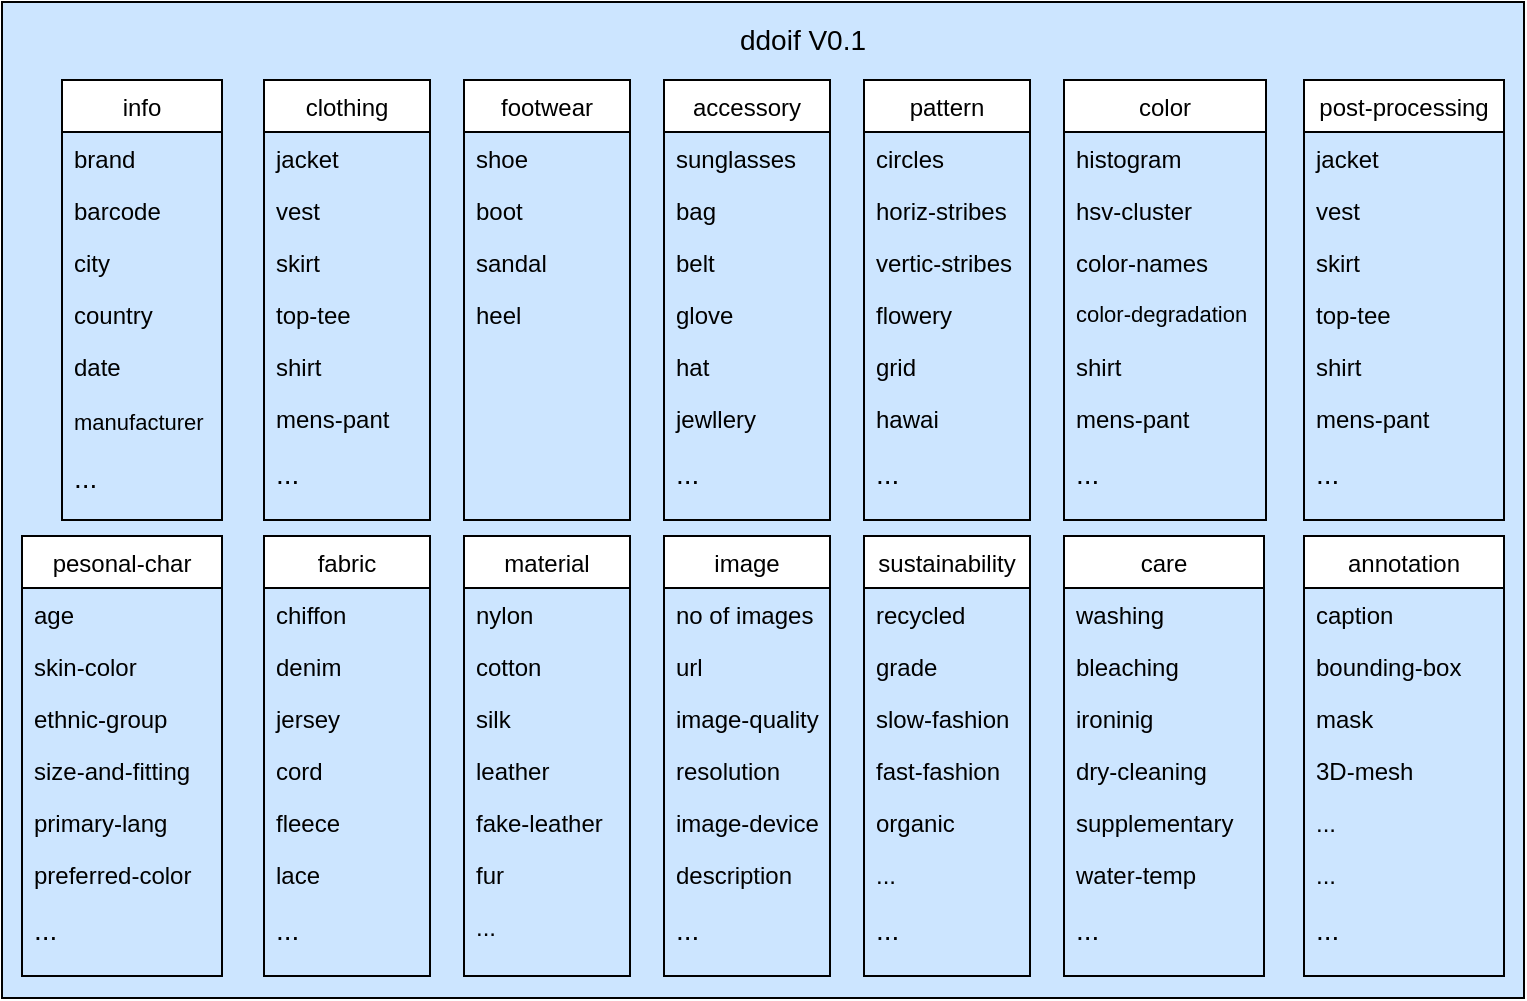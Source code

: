 <mxfile version="13.0.3" type="device"><diagram id="C5RBs43oDa-KdzZeNtuy" name="Page-1"><mxGraphModel dx="981" dy="567" grid="1" gridSize="10" guides="1" tooltips="1" connect="1" arrows="1" fold="1" page="1" pageScale="1" pageWidth="780" pageHeight="500" math="0" shadow="0"><root><mxCell id="WIyWlLk6GJQsqaUBKTNV-0"/><mxCell id="WIyWlLk6GJQsqaUBKTNV-1" parent="WIyWlLk6GJQsqaUBKTNV-0"/><mxCell id="ynW5jeTb449rgKrsrFKq-4" value="" style="rounded=0;whiteSpace=wrap;html=1;fillColor=#CCE5FF;" parent="WIyWlLk6GJQsqaUBKTNV-1" vertex="1"><mxGeometry x="8" y="1" width="761" height="498" as="geometry"/></mxCell><mxCell id="zkfFHV4jXpPFQw0GAbJ--0" value="info" style="swimlane;fontStyle=0;align=center;verticalAlign=top;childLayout=stackLayout;horizontal=1;startSize=26;horizontalStack=0;resizeParent=1;resizeLast=0;collapsible=1;marginBottom=0;rounded=0;shadow=0;strokeWidth=1;" parent="WIyWlLk6GJQsqaUBKTNV-1" vertex="1"><mxGeometry x="38" y="40" width="80" height="220" as="geometry"><mxRectangle x="39" y="40" width="160" height="26" as="alternateBounds"/></mxGeometry></mxCell><mxCell id="zkfFHV4jXpPFQw0GAbJ--1" value="brand&#10;" style="text;align=left;verticalAlign=top;spacingLeft=4;spacingRight=4;overflow=hidden;rotatable=0;points=[[0,0.5],[1,0.5]];portConstraint=eastwest;" parent="zkfFHV4jXpPFQw0GAbJ--0" vertex="1"><mxGeometry y="26" width="80" height="26" as="geometry"/></mxCell><mxCell id="zkfFHV4jXpPFQw0GAbJ--2" value="barcode" style="text;align=left;verticalAlign=top;spacingLeft=4;spacingRight=4;overflow=hidden;rotatable=0;points=[[0,0.5],[1,0.5]];portConstraint=eastwest;rounded=0;shadow=0;html=0;" parent="zkfFHV4jXpPFQw0GAbJ--0" vertex="1"><mxGeometry y="52" width="80" height="26" as="geometry"/></mxCell><mxCell id="zkfFHV4jXpPFQw0GAbJ--3" value="city" style="text;align=left;verticalAlign=top;spacingLeft=4;spacingRight=4;overflow=hidden;rotatable=0;points=[[0,0.5],[1,0.5]];portConstraint=eastwest;rounded=0;shadow=0;html=0;" parent="zkfFHV4jXpPFQw0GAbJ--0" vertex="1"><mxGeometry y="78" width="80" height="26" as="geometry"/></mxCell><mxCell id="zkfFHV4jXpPFQw0GAbJ--5" value="country&#10;" style="text;align=left;verticalAlign=top;spacingLeft=4;spacingRight=4;overflow=hidden;rotatable=0;points=[[0,0.5],[1,0.5]];portConstraint=eastwest;" parent="zkfFHV4jXpPFQw0GAbJ--0" vertex="1"><mxGeometry y="104" width="80" height="26" as="geometry"/></mxCell><mxCell id="Gt9GPdNHDZttLSlLsD_g-5" value="date" style="text;align=left;verticalAlign=top;spacingLeft=4;spacingRight=4;overflow=hidden;rotatable=0;points=[[0,0.5],[1,0.5]];portConstraint=eastwest;" vertex="1" parent="zkfFHV4jXpPFQw0GAbJ--0"><mxGeometry y="130" width="80" height="26" as="geometry"/></mxCell><mxCell id="Gt9GPdNHDZttLSlLsD_g-6" value="..." style="text;align=left;verticalAlign=top;spacingLeft=4;spacingRight=4;overflow=hidden;rotatable=0;points=[[0,0.5],[1,0.5]];portConstraint=eastwest;fontSize=14;" vertex="1" parent="WIyWlLk6GJQsqaUBKTNV-1"><mxGeometry x="38" y="224" width="80" height="28" as="geometry"/></mxCell><mxCell id="Gt9GPdNHDZttLSlLsD_g-14" value="manufacturer" style="text;align=left;verticalAlign=top;spacingLeft=4;spacingRight=4;overflow=hidden;rotatable=0;points=[[0,0.5],[1,0.5]];portConstraint=eastwest;fontSize=11;" vertex="1" parent="WIyWlLk6GJQsqaUBKTNV-1"><mxGeometry x="38" y="198" width="80" height="26" as="geometry"/></mxCell><mxCell id="Gt9GPdNHDZttLSlLsD_g-7" value="clothing" style="swimlane;fontStyle=0;align=center;verticalAlign=top;childLayout=stackLayout;horizontal=1;startSize=26;horizontalStack=0;resizeParent=1;resizeLast=0;collapsible=1;marginBottom=0;rounded=0;shadow=0;strokeWidth=1;" vertex="1" parent="WIyWlLk6GJQsqaUBKTNV-1"><mxGeometry x="139" y="40" width="83" height="220" as="geometry"><mxRectangle x="140" y="40" width="160" height="26" as="alternateBounds"/></mxGeometry></mxCell><mxCell id="Gt9GPdNHDZttLSlLsD_g-8" value="jacket" style="text;align=left;verticalAlign=top;spacingLeft=4;spacingRight=4;overflow=hidden;rotatable=0;points=[[0,0.5],[1,0.5]];portConstraint=eastwest;" vertex="1" parent="Gt9GPdNHDZttLSlLsD_g-7"><mxGeometry y="26" width="83" height="26" as="geometry"/></mxCell><mxCell id="Gt9GPdNHDZttLSlLsD_g-9" value="vest" style="text;align=left;verticalAlign=top;spacingLeft=4;spacingRight=4;overflow=hidden;rotatable=0;points=[[0,0.5],[1,0.5]];portConstraint=eastwest;rounded=0;shadow=0;html=0;" vertex="1" parent="Gt9GPdNHDZttLSlLsD_g-7"><mxGeometry y="52" width="83" height="26" as="geometry"/></mxCell><mxCell id="Gt9GPdNHDZttLSlLsD_g-10" value="skirt" style="text;align=left;verticalAlign=top;spacingLeft=4;spacingRight=4;overflow=hidden;rotatable=0;points=[[0,0.5],[1,0.5]];portConstraint=eastwest;rounded=0;shadow=0;html=0;" vertex="1" parent="Gt9GPdNHDZttLSlLsD_g-7"><mxGeometry y="78" width="83" height="26" as="geometry"/></mxCell><mxCell id="Gt9GPdNHDZttLSlLsD_g-11" value="top-tee" style="text;align=left;verticalAlign=top;spacingLeft=4;spacingRight=4;overflow=hidden;rotatable=0;points=[[0,0.5],[1,0.5]];portConstraint=eastwest;" vertex="1" parent="Gt9GPdNHDZttLSlLsD_g-7"><mxGeometry y="104" width="83" height="26" as="geometry"/></mxCell><mxCell id="Gt9GPdNHDZttLSlLsD_g-12" value="shirt" style="text;align=left;verticalAlign=top;spacingLeft=4;spacingRight=4;overflow=hidden;rotatable=0;points=[[0,0.5],[1,0.5]];portConstraint=eastwest;" vertex="1" parent="Gt9GPdNHDZttLSlLsD_g-7"><mxGeometry y="130" width="83" height="26" as="geometry"/></mxCell><mxCell id="Gt9GPdNHDZttLSlLsD_g-13" value="mens-pant" style="text;align=left;verticalAlign=top;spacingLeft=4;spacingRight=4;overflow=hidden;rotatable=0;points=[[0,0.5],[1,0.5]];portConstraint=eastwest;" vertex="1" parent="Gt9GPdNHDZttLSlLsD_g-7"><mxGeometry y="156" width="83" height="26" as="geometry"/></mxCell><mxCell id="Gt9GPdNHDZttLSlLsD_g-15" value="..." style="text;align=left;verticalAlign=top;spacingLeft=4;spacingRight=4;overflow=hidden;rotatable=0;points=[[0,0.5],[1,0.5]];portConstraint=eastwest;fontSize=14;" vertex="1" parent="Gt9GPdNHDZttLSlLsD_g-7"><mxGeometry y="182" width="83" height="26" as="geometry"/></mxCell><mxCell id="Gt9GPdNHDZttLSlLsD_g-16" value="footwear" style="swimlane;fontStyle=0;align=center;verticalAlign=top;childLayout=stackLayout;horizontal=1;startSize=26;horizontalStack=0;resizeParent=1;resizeLast=0;collapsible=1;marginBottom=0;rounded=0;shadow=0;strokeWidth=1;" vertex="1" parent="WIyWlLk6GJQsqaUBKTNV-1"><mxGeometry x="239" y="40" width="83" height="220" as="geometry"><mxRectangle x="230" y="140" width="160" height="26" as="alternateBounds"/></mxGeometry></mxCell><mxCell id="Gt9GPdNHDZttLSlLsD_g-17" value="shoe" style="text;align=left;verticalAlign=top;spacingLeft=4;spacingRight=4;overflow=hidden;rotatable=0;points=[[0,0.5],[1,0.5]];portConstraint=eastwest;" vertex="1" parent="Gt9GPdNHDZttLSlLsD_g-16"><mxGeometry y="26" width="83" height="26" as="geometry"/></mxCell><mxCell id="Gt9GPdNHDZttLSlLsD_g-18" value="boot" style="text;align=left;verticalAlign=top;spacingLeft=4;spacingRight=4;overflow=hidden;rotatable=0;points=[[0,0.5],[1,0.5]];portConstraint=eastwest;rounded=0;shadow=0;html=0;" vertex="1" parent="Gt9GPdNHDZttLSlLsD_g-16"><mxGeometry y="52" width="83" height="26" as="geometry"/></mxCell><mxCell id="Gt9GPdNHDZttLSlLsD_g-19" value="sandal" style="text;align=left;verticalAlign=top;spacingLeft=4;spacingRight=4;overflow=hidden;rotatable=0;points=[[0,0.5],[1,0.5]];portConstraint=eastwest;rounded=0;shadow=0;html=0;" vertex="1" parent="Gt9GPdNHDZttLSlLsD_g-16"><mxGeometry y="78" width="83" height="26" as="geometry"/></mxCell><mxCell id="Gt9GPdNHDZttLSlLsD_g-20" value="heel" style="text;align=left;verticalAlign=top;spacingLeft=4;spacingRight=4;overflow=hidden;rotatable=0;points=[[0,0.5],[1,0.5]];portConstraint=eastwest;" vertex="1" parent="Gt9GPdNHDZttLSlLsD_g-16"><mxGeometry y="104" width="83" height="26" as="geometry"/></mxCell><mxCell id="Gt9GPdNHDZttLSlLsD_g-24" value="accessory" style="swimlane;fontStyle=0;align=center;verticalAlign=top;childLayout=stackLayout;horizontal=1;startSize=26;horizontalStack=0;resizeParent=1;resizeLast=0;collapsible=1;marginBottom=0;rounded=0;shadow=0;strokeWidth=1;" vertex="1" parent="WIyWlLk6GJQsqaUBKTNV-1"><mxGeometry x="339" y="40" width="83" height="220" as="geometry"><mxRectangle x="230" y="140" width="160" height="26" as="alternateBounds"/></mxGeometry></mxCell><mxCell id="Gt9GPdNHDZttLSlLsD_g-25" value="sunglasses" style="text;align=left;verticalAlign=top;spacingLeft=4;spacingRight=4;overflow=hidden;rotatable=0;points=[[0,0.5],[1,0.5]];portConstraint=eastwest;" vertex="1" parent="Gt9GPdNHDZttLSlLsD_g-24"><mxGeometry y="26" width="83" height="26" as="geometry"/></mxCell><mxCell id="Gt9GPdNHDZttLSlLsD_g-26" value="bag" style="text;align=left;verticalAlign=top;spacingLeft=4;spacingRight=4;overflow=hidden;rotatable=0;points=[[0,0.5],[1,0.5]];portConstraint=eastwest;rounded=0;shadow=0;html=0;" vertex="1" parent="Gt9GPdNHDZttLSlLsD_g-24"><mxGeometry y="52" width="83" height="26" as="geometry"/></mxCell><mxCell id="Gt9GPdNHDZttLSlLsD_g-27" value="belt" style="text;align=left;verticalAlign=top;spacingLeft=4;spacingRight=4;overflow=hidden;rotatable=0;points=[[0,0.5],[1,0.5]];portConstraint=eastwest;rounded=0;shadow=0;html=0;" vertex="1" parent="Gt9GPdNHDZttLSlLsD_g-24"><mxGeometry y="78" width="83" height="26" as="geometry"/></mxCell><mxCell id="Gt9GPdNHDZttLSlLsD_g-28" value="glove" style="text;align=left;verticalAlign=top;spacingLeft=4;spacingRight=4;overflow=hidden;rotatable=0;points=[[0,0.5],[1,0.5]];portConstraint=eastwest;" vertex="1" parent="Gt9GPdNHDZttLSlLsD_g-24"><mxGeometry y="104" width="83" height="26" as="geometry"/></mxCell><mxCell id="Gt9GPdNHDZttLSlLsD_g-29" value="hat" style="text;align=left;verticalAlign=top;spacingLeft=4;spacingRight=4;overflow=hidden;rotatable=0;points=[[0,0.5],[1,0.5]];portConstraint=eastwest;" vertex="1" parent="Gt9GPdNHDZttLSlLsD_g-24"><mxGeometry y="130" width="83" height="26" as="geometry"/></mxCell><mxCell id="Gt9GPdNHDZttLSlLsD_g-30" value="jewllery" style="text;align=left;verticalAlign=top;spacingLeft=4;spacingRight=4;overflow=hidden;rotatable=0;points=[[0,0.5],[1,0.5]];portConstraint=eastwest;" vertex="1" parent="Gt9GPdNHDZttLSlLsD_g-24"><mxGeometry y="156" width="83" height="26" as="geometry"/></mxCell><mxCell id="Gt9GPdNHDZttLSlLsD_g-31" value="..." style="text;align=left;verticalAlign=top;spacingLeft=4;spacingRight=4;overflow=hidden;rotatable=0;points=[[0,0.5],[1,0.5]];portConstraint=eastwest;fontSize=14;" vertex="1" parent="Gt9GPdNHDZttLSlLsD_g-24"><mxGeometry y="182" width="83" height="26" as="geometry"/></mxCell><mxCell id="Gt9GPdNHDZttLSlLsD_g-32" value="pattern" style="swimlane;fontStyle=0;align=center;verticalAlign=top;childLayout=stackLayout;horizontal=1;startSize=26;horizontalStack=0;resizeParent=1;resizeLast=0;collapsible=1;marginBottom=0;rounded=0;shadow=0;strokeWidth=1;" vertex="1" parent="WIyWlLk6GJQsqaUBKTNV-1"><mxGeometry x="439" y="40" width="83" height="220" as="geometry"><mxRectangle x="230" y="140" width="160" height="26" as="alternateBounds"/></mxGeometry></mxCell><mxCell id="Gt9GPdNHDZttLSlLsD_g-33" value="circles" style="text;align=left;verticalAlign=top;spacingLeft=4;spacingRight=4;overflow=hidden;rotatable=0;points=[[0,0.5],[1,0.5]];portConstraint=eastwest;" vertex="1" parent="Gt9GPdNHDZttLSlLsD_g-32"><mxGeometry y="26" width="83" height="26" as="geometry"/></mxCell><mxCell id="Gt9GPdNHDZttLSlLsD_g-34" value="horiz-stribes" style="text;align=left;verticalAlign=top;spacingLeft=4;spacingRight=4;overflow=hidden;rotatable=0;points=[[0,0.5],[1,0.5]];portConstraint=eastwest;rounded=0;shadow=0;html=0;" vertex="1" parent="Gt9GPdNHDZttLSlLsD_g-32"><mxGeometry y="52" width="83" height="26" as="geometry"/></mxCell><mxCell id="Gt9GPdNHDZttLSlLsD_g-35" value="vertic-stribes" style="text;align=left;verticalAlign=top;spacingLeft=4;spacingRight=4;overflow=hidden;rotatable=0;points=[[0,0.5],[1,0.5]];portConstraint=eastwest;rounded=0;shadow=0;html=0;" vertex="1" parent="Gt9GPdNHDZttLSlLsD_g-32"><mxGeometry y="78" width="83" height="26" as="geometry"/></mxCell><mxCell id="Gt9GPdNHDZttLSlLsD_g-36" value="flowery" style="text;align=left;verticalAlign=top;spacingLeft=4;spacingRight=4;overflow=hidden;rotatable=0;points=[[0,0.5],[1,0.5]];portConstraint=eastwest;" vertex="1" parent="Gt9GPdNHDZttLSlLsD_g-32"><mxGeometry y="104" width="83" height="26" as="geometry"/></mxCell><mxCell id="Gt9GPdNHDZttLSlLsD_g-37" value="grid" style="text;align=left;verticalAlign=top;spacingLeft=4;spacingRight=4;overflow=hidden;rotatable=0;points=[[0,0.5],[1,0.5]];portConstraint=eastwest;" vertex="1" parent="Gt9GPdNHDZttLSlLsD_g-32"><mxGeometry y="130" width="83" height="26" as="geometry"/></mxCell><mxCell id="Gt9GPdNHDZttLSlLsD_g-38" value="hawai" style="text;align=left;verticalAlign=top;spacingLeft=4;spacingRight=4;overflow=hidden;rotatable=0;points=[[0,0.5],[1,0.5]];portConstraint=eastwest;" vertex="1" parent="Gt9GPdNHDZttLSlLsD_g-32"><mxGeometry y="156" width="83" height="26" as="geometry"/></mxCell><mxCell id="Gt9GPdNHDZttLSlLsD_g-39" value="..." style="text;align=left;verticalAlign=top;spacingLeft=4;spacingRight=4;overflow=hidden;rotatable=0;points=[[0,0.5],[1,0.5]];portConstraint=eastwest;fontSize=14;" vertex="1" parent="Gt9GPdNHDZttLSlLsD_g-32"><mxGeometry y="182" width="83" height="26" as="geometry"/></mxCell><mxCell id="Gt9GPdNHDZttLSlLsD_g-49" value="ddoif V0.1" style="text;html=1;strokeColor=none;fillColor=none;align=center;verticalAlign=middle;whiteSpace=wrap;rounded=0;fontSize=14;" vertex="1" parent="WIyWlLk6GJQsqaUBKTNV-1"><mxGeometry x="344" y="10" width="129" height="20" as="geometry"/></mxCell><mxCell id="Gt9GPdNHDZttLSlLsD_g-58" value="fabric" style="swimlane;fontStyle=0;align=center;verticalAlign=top;childLayout=stackLayout;horizontal=1;startSize=26;horizontalStack=0;resizeParent=1;resizeLast=0;collapsible=1;marginBottom=0;rounded=0;shadow=0;strokeWidth=1;" vertex="1" parent="WIyWlLk6GJQsqaUBKTNV-1"><mxGeometry x="139" y="268" width="83" height="220" as="geometry"><mxRectangle x="140" y="268" width="160" height="26" as="alternateBounds"/></mxGeometry></mxCell><mxCell id="Gt9GPdNHDZttLSlLsD_g-59" value="chiffon" style="text;align=left;verticalAlign=top;spacingLeft=4;spacingRight=4;overflow=hidden;rotatable=0;points=[[0,0.5],[1,0.5]];portConstraint=eastwest;" vertex="1" parent="Gt9GPdNHDZttLSlLsD_g-58"><mxGeometry y="26" width="83" height="26" as="geometry"/></mxCell><mxCell id="Gt9GPdNHDZttLSlLsD_g-60" value="denim" style="text;align=left;verticalAlign=top;spacingLeft=4;spacingRight=4;overflow=hidden;rotatable=0;points=[[0,0.5],[1,0.5]];portConstraint=eastwest;rounded=0;shadow=0;html=0;" vertex="1" parent="Gt9GPdNHDZttLSlLsD_g-58"><mxGeometry y="52" width="83" height="26" as="geometry"/></mxCell><mxCell id="Gt9GPdNHDZttLSlLsD_g-61" value="jersey" style="text;align=left;verticalAlign=top;spacingLeft=4;spacingRight=4;overflow=hidden;rotatable=0;points=[[0,0.5],[1,0.5]];portConstraint=eastwest;rounded=0;shadow=0;html=0;" vertex="1" parent="Gt9GPdNHDZttLSlLsD_g-58"><mxGeometry y="78" width="83" height="26" as="geometry"/></mxCell><mxCell id="Gt9GPdNHDZttLSlLsD_g-62" value="cord" style="text;align=left;verticalAlign=top;spacingLeft=4;spacingRight=4;overflow=hidden;rotatable=0;points=[[0,0.5],[1,0.5]];portConstraint=eastwest;" vertex="1" parent="Gt9GPdNHDZttLSlLsD_g-58"><mxGeometry y="104" width="83" height="26" as="geometry"/></mxCell><mxCell id="Gt9GPdNHDZttLSlLsD_g-63" value="fleece" style="text;align=left;verticalAlign=top;spacingLeft=4;spacingRight=4;overflow=hidden;rotatable=0;points=[[0,0.5],[1,0.5]];portConstraint=eastwest;" vertex="1" parent="Gt9GPdNHDZttLSlLsD_g-58"><mxGeometry y="130" width="83" height="26" as="geometry"/></mxCell><mxCell id="Gt9GPdNHDZttLSlLsD_g-64" value="lace" style="text;align=left;verticalAlign=top;spacingLeft=4;spacingRight=4;overflow=hidden;rotatable=0;points=[[0,0.5],[1,0.5]];portConstraint=eastwest;" vertex="1" parent="Gt9GPdNHDZttLSlLsD_g-58"><mxGeometry y="156" width="83" height="26" as="geometry"/></mxCell><mxCell id="Gt9GPdNHDZttLSlLsD_g-65" value="..." style="text;align=left;verticalAlign=top;spacingLeft=4;spacingRight=4;overflow=hidden;rotatable=0;points=[[0,0.5],[1,0.5]];portConstraint=eastwest;fontSize=14;" vertex="1" parent="Gt9GPdNHDZttLSlLsD_g-58"><mxGeometry y="182" width="83" height="26" as="geometry"/></mxCell><mxCell id="Gt9GPdNHDZttLSlLsD_g-66" value="material" style="swimlane;fontStyle=0;align=center;verticalAlign=top;childLayout=stackLayout;horizontal=1;startSize=26;horizontalStack=0;resizeParent=1;resizeLast=0;collapsible=1;marginBottom=0;rounded=0;shadow=0;strokeWidth=1;" vertex="1" parent="WIyWlLk6GJQsqaUBKTNV-1"><mxGeometry x="239" y="268" width="83" height="220" as="geometry"><mxRectangle x="240" y="268" width="160" height="26" as="alternateBounds"/></mxGeometry></mxCell><mxCell id="Gt9GPdNHDZttLSlLsD_g-67" value="nylon" style="text;align=left;verticalAlign=top;spacingLeft=4;spacingRight=4;overflow=hidden;rotatable=0;points=[[0,0.5],[1,0.5]];portConstraint=eastwest;" vertex="1" parent="Gt9GPdNHDZttLSlLsD_g-66"><mxGeometry y="26" width="83" height="26" as="geometry"/></mxCell><mxCell id="Gt9GPdNHDZttLSlLsD_g-68" value="cotton" style="text;align=left;verticalAlign=top;spacingLeft=4;spacingRight=4;overflow=hidden;rotatable=0;points=[[0,0.5],[1,0.5]];portConstraint=eastwest;rounded=0;shadow=0;html=0;" vertex="1" parent="Gt9GPdNHDZttLSlLsD_g-66"><mxGeometry y="52" width="83" height="26" as="geometry"/></mxCell><mxCell id="Gt9GPdNHDZttLSlLsD_g-69" value="silk" style="text;align=left;verticalAlign=top;spacingLeft=4;spacingRight=4;overflow=hidden;rotatable=0;points=[[0,0.5],[1,0.5]];portConstraint=eastwest;rounded=0;shadow=0;html=0;" vertex="1" parent="Gt9GPdNHDZttLSlLsD_g-66"><mxGeometry y="78" width="83" height="26" as="geometry"/></mxCell><mxCell id="Gt9GPdNHDZttLSlLsD_g-70" value="leather" style="text;align=left;verticalAlign=top;spacingLeft=4;spacingRight=4;overflow=hidden;rotatable=0;points=[[0,0.5],[1,0.5]];portConstraint=eastwest;" vertex="1" parent="Gt9GPdNHDZttLSlLsD_g-66"><mxGeometry y="104" width="83" height="26" as="geometry"/></mxCell><mxCell id="Gt9GPdNHDZttLSlLsD_g-71" value="image" style="swimlane;fontStyle=0;align=center;verticalAlign=top;childLayout=stackLayout;horizontal=1;startSize=26;horizontalStack=0;resizeParent=1;resizeLast=0;collapsible=1;marginBottom=0;rounded=0;shadow=0;strokeWidth=1;" vertex="1" parent="WIyWlLk6GJQsqaUBKTNV-1"><mxGeometry x="339" y="268" width="83" height="220" as="geometry"><mxRectangle x="340" y="268" width="160" height="26" as="alternateBounds"/></mxGeometry></mxCell><mxCell id="Gt9GPdNHDZttLSlLsD_g-72" value="no of images" style="text;align=left;verticalAlign=top;spacingLeft=4;spacingRight=4;overflow=hidden;rotatable=0;points=[[0,0.5],[1,0.5]];portConstraint=eastwest;" vertex="1" parent="Gt9GPdNHDZttLSlLsD_g-71"><mxGeometry y="26" width="83" height="26" as="geometry"/></mxCell><mxCell id="Gt9GPdNHDZttLSlLsD_g-73" value="url" style="text;align=left;verticalAlign=top;spacingLeft=4;spacingRight=4;overflow=hidden;rotatable=0;points=[[0,0.5],[1,0.5]];portConstraint=eastwest;rounded=0;shadow=0;html=0;" vertex="1" parent="Gt9GPdNHDZttLSlLsD_g-71"><mxGeometry y="52" width="83" height="26" as="geometry"/></mxCell><mxCell id="Gt9GPdNHDZttLSlLsD_g-74" value="image-quality" style="text;align=left;verticalAlign=top;spacingLeft=4;spacingRight=4;overflow=hidden;rotatable=0;points=[[0,0.5],[1,0.5]];portConstraint=eastwest;rounded=0;shadow=0;html=0;" vertex="1" parent="Gt9GPdNHDZttLSlLsD_g-71"><mxGeometry y="78" width="83" height="26" as="geometry"/></mxCell><mxCell id="Gt9GPdNHDZttLSlLsD_g-75" value="resolution" style="text;align=left;verticalAlign=top;spacingLeft=4;spacingRight=4;overflow=hidden;rotatable=0;points=[[0,0.5],[1,0.5]];portConstraint=eastwest;" vertex="1" parent="Gt9GPdNHDZttLSlLsD_g-71"><mxGeometry y="104" width="83" height="26" as="geometry"/></mxCell><mxCell id="Gt9GPdNHDZttLSlLsD_g-76" value="image-device" style="text;align=left;verticalAlign=top;spacingLeft=4;spacingRight=4;overflow=hidden;rotatable=0;points=[[0,0.5],[1,0.5]];portConstraint=eastwest;" vertex="1" parent="Gt9GPdNHDZttLSlLsD_g-71"><mxGeometry y="130" width="83" height="26" as="geometry"/></mxCell><mxCell id="Gt9GPdNHDZttLSlLsD_g-77" value="description" style="text;align=left;verticalAlign=top;spacingLeft=4;spacingRight=4;overflow=hidden;rotatable=0;points=[[0,0.5],[1,0.5]];portConstraint=eastwest;" vertex="1" parent="Gt9GPdNHDZttLSlLsD_g-71"><mxGeometry y="156" width="83" height="26" as="geometry"/></mxCell><mxCell id="Gt9GPdNHDZttLSlLsD_g-78" value="..." style="text;align=left;verticalAlign=top;spacingLeft=4;spacingRight=4;overflow=hidden;rotatable=0;points=[[0,0.5],[1,0.5]];portConstraint=eastwest;fontSize=14;" vertex="1" parent="Gt9GPdNHDZttLSlLsD_g-71"><mxGeometry y="182" width="83" height="26" as="geometry"/></mxCell><mxCell id="Gt9GPdNHDZttLSlLsD_g-79" value="sustainability" style="swimlane;fontStyle=0;align=center;verticalAlign=top;childLayout=stackLayout;horizontal=1;startSize=26;horizontalStack=0;resizeParent=1;resizeLast=0;collapsible=1;marginBottom=0;rounded=0;shadow=0;strokeWidth=1;" vertex="1" parent="WIyWlLk6GJQsqaUBKTNV-1"><mxGeometry x="439" y="268" width="83" height="220" as="geometry"><mxRectangle x="440" y="268" width="160" height="26" as="alternateBounds"/></mxGeometry></mxCell><mxCell id="Gt9GPdNHDZttLSlLsD_g-80" value="recycled" style="text;align=left;verticalAlign=top;spacingLeft=4;spacingRight=4;overflow=hidden;rotatable=0;points=[[0,0.5],[1,0.5]];portConstraint=eastwest;" vertex="1" parent="Gt9GPdNHDZttLSlLsD_g-79"><mxGeometry y="26" width="83" height="26" as="geometry"/></mxCell><mxCell id="Gt9GPdNHDZttLSlLsD_g-81" value="grade" style="text;align=left;verticalAlign=top;spacingLeft=4;spacingRight=4;overflow=hidden;rotatable=0;points=[[0,0.5],[1,0.5]];portConstraint=eastwest;rounded=0;shadow=0;html=0;" vertex="1" parent="Gt9GPdNHDZttLSlLsD_g-79"><mxGeometry y="52" width="83" height="26" as="geometry"/></mxCell><mxCell id="Gt9GPdNHDZttLSlLsD_g-82" value="slow-fashion" style="text;align=left;verticalAlign=top;spacingLeft=4;spacingRight=4;overflow=hidden;rotatable=0;points=[[0,0.5],[1,0.5]];portConstraint=eastwest;rounded=0;shadow=0;html=0;" vertex="1" parent="Gt9GPdNHDZttLSlLsD_g-79"><mxGeometry y="78" width="83" height="26" as="geometry"/></mxCell><mxCell id="Gt9GPdNHDZttLSlLsD_g-83" value="fast-fashion" style="text;align=left;verticalAlign=top;spacingLeft=4;spacingRight=4;overflow=hidden;rotatable=0;points=[[0,0.5],[1,0.5]];portConstraint=eastwest;" vertex="1" parent="Gt9GPdNHDZttLSlLsD_g-79"><mxGeometry y="104" width="83" height="26" as="geometry"/></mxCell><mxCell id="Gt9GPdNHDZttLSlLsD_g-84" value="organic" style="text;align=left;verticalAlign=top;spacingLeft=4;spacingRight=4;overflow=hidden;rotatable=0;points=[[0,0.5],[1,0.5]];portConstraint=eastwest;" vertex="1" parent="Gt9GPdNHDZttLSlLsD_g-79"><mxGeometry y="130" width="83" height="26" as="geometry"/></mxCell><mxCell id="Gt9GPdNHDZttLSlLsD_g-85" value="..." style="text;align=left;verticalAlign=top;spacingLeft=4;spacingRight=4;overflow=hidden;rotatable=0;points=[[0,0.5],[1,0.5]];portConstraint=eastwest;" vertex="1" parent="Gt9GPdNHDZttLSlLsD_g-79"><mxGeometry y="156" width="83" height="26" as="geometry"/></mxCell><mxCell id="Gt9GPdNHDZttLSlLsD_g-86" value="..." style="text;align=left;verticalAlign=top;spacingLeft=4;spacingRight=4;overflow=hidden;rotatable=0;points=[[0,0.5],[1,0.5]];portConstraint=eastwest;fontSize=14;" vertex="1" parent="Gt9GPdNHDZttLSlLsD_g-79"><mxGeometry y="182" width="83" height="26" as="geometry"/></mxCell><mxCell id="Gt9GPdNHDZttLSlLsD_g-87" value="care" style="swimlane;fontStyle=0;align=center;verticalAlign=top;childLayout=stackLayout;horizontal=1;startSize=26;horizontalStack=0;resizeParent=1;resizeLast=0;collapsible=1;marginBottom=0;rounded=0;shadow=0;strokeWidth=1;" vertex="1" parent="WIyWlLk6GJQsqaUBKTNV-1"><mxGeometry x="539" y="268" width="100" height="220" as="geometry"><mxRectangle x="230" y="140" width="160" height="26" as="alternateBounds"/></mxGeometry></mxCell><mxCell id="Gt9GPdNHDZttLSlLsD_g-88" value="washing" style="text;align=left;verticalAlign=top;spacingLeft=4;spacingRight=4;overflow=hidden;rotatable=0;points=[[0,0.5],[1,0.5]];portConstraint=eastwest;" vertex="1" parent="Gt9GPdNHDZttLSlLsD_g-87"><mxGeometry y="26" width="100" height="26" as="geometry"/></mxCell><mxCell id="Gt9GPdNHDZttLSlLsD_g-89" value="bleaching" style="text;align=left;verticalAlign=top;spacingLeft=4;spacingRight=4;overflow=hidden;rotatable=0;points=[[0,0.5],[1,0.5]];portConstraint=eastwest;rounded=0;shadow=0;html=0;" vertex="1" parent="Gt9GPdNHDZttLSlLsD_g-87"><mxGeometry y="52" width="100" height="26" as="geometry"/></mxCell><mxCell id="Gt9GPdNHDZttLSlLsD_g-90" value="ironinig" style="text;align=left;verticalAlign=top;spacingLeft=4;spacingRight=4;overflow=hidden;rotatable=0;points=[[0,0.5],[1,0.5]];portConstraint=eastwest;rounded=0;shadow=0;html=0;" vertex="1" parent="Gt9GPdNHDZttLSlLsD_g-87"><mxGeometry y="78" width="100" height="26" as="geometry"/></mxCell><mxCell id="Gt9GPdNHDZttLSlLsD_g-91" value="dry-cleaning" style="text;align=left;verticalAlign=top;spacingLeft=4;spacingRight=4;overflow=hidden;rotatable=0;points=[[0,0.5],[1,0.5]];portConstraint=eastwest;" vertex="1" parent="Gt9GPdNHDZttLSlLsD_g-87"><mxGeometry y="104" width="100" height="26" as="geometry"/></mxCell><mxCell id="Gt9GPdNHDZttLSlLsD_g-92" value="supplementary" style="text;align=left;verticalAlign=top;spacingLeft=4;spacingRight=4;overflow=hidden;rotatable=0;points=[[0,0.5],[1,0.5]];portConstraint=eastwest;" vertex="1" parent="Gt9GPdNHDZttLSlLsD_g-87"><mxGeometry y="130" width="100" height="26" as="geometry"/></mxCell><mxCell id="Gt9GPdNHDZttLSlLsD_g-93" value="water-temp" style="text;align=left;verticalAlign=top;spacingLeft=4;spacingRight=4;overflow=hidden;rotatable=0;points=[[0,0.5],[1,0.5]];portConstraint=eastwest;" vertex="1" parent="Gt9GPdNHDZttLSlLsD_g-87"><mxGeometry y="156" width="100" height="26" as="geometry"/></mxCell><mxCell id="Gt9GPdNHDZttLSlLsD_g-94" value="..." style="text;align=left;verticalAlign=top;spacingLeft=4;spacingRight=4;overflow=hidden;rotatable=0;points=[[0,0.5],[1,0.5]];portConstraint=eastwest;fontSize=14;" vertex="1" parent="Gt9GPdNHDZttLSlLsD_g-87"><mxGeometry y="182" width="100" height="26" as="geometry"/></mxCell><mxCell id="Gt9GPdNHDZttLSlLsD_g-95" value="pesonal-char" style="swimlane;fontStyle=0;align=center;verticalAlign=top;childLayout=stackLayout;horizontal=1;startSize=26;horizontalStack=0;resizeParent=1;resizeLast=0;collapsible=1;marginBottom=0;rounded=0;shadow=0;strokeWidth=1;" vertex="1" parent="WIyWlLk6GJQsqaUBKTNV-1"><mxGeometry x="18" y="268" width="100" height="220" as="geometry"><mxRectangle x="19" y="268" width="160" height="26" as="alternateBounds"/></mxGeometry></mxCell><mxCell id="Gt9GPdNHDZttLSlLsD_g-96" value="age" style="text;align=left;verticalAlign=top;spacingLeft=4;spacingRight=4;overflow=hidden;rotatable=0;points=[[0,0.5],[1,0.5]];portConstraint=eastwest;" vertex="1" parent="Gt9GPdNHDZttLSlLsD_g-95"><mxGeometry y="26" width="100" height="26" as="geometry"/></mxCell><mxCell id="Gt9GPdNHDZttLSlLsD_g-97" value="skin-color" style="text;align=left;verticalAlign=top;spacingLeft=4;spacingRight=4;overflow=hidden;rotatable=0;points=[[0,0.5],[1,0.5]];portConstraint=eastwest;rounded=0;shadow=0;html=0;" vertex="1" parent="Gt9GPdNHDZttLSlLsD_g-95"><mxGeometry y="52" width="100" height="26" as="geometry"/></mxCell><mxCell id="Gt9GPdNHDZttLSlLsD_g-98" value="ethnic-group" style="text;align=left;verticalAlign=top;spacingLeft=4;spacingRight=4;overflow=hidden;rotatable=0;points=[[0,0.5],[1,0.5]];portConstraint=eastwest;rounded=0;shadow=0;html=0;" vertex="1" parent="Gt9GPdNHDZttLSlLsD_g-95"><mxGeometry y="78" width="100" height="26" as="geometry"/></mxCell><mxCell id="Gt9GPdNHDZttLSlLsD_g-99" value="size-and-fitting" style="text;align=left;verticalAlign=top;spacingLeft=4;spacingRight=4;overflow=hidden;rotatable=0;points=[[0,0.5],[1,0.5]];portConstraint=eastwest;" vertex="1" parent="Gt9GPdNHDZttLSlLsD_g-95"><mxGeometry y="104" width="100" height="26" as="geometry"/></mxCell><mxCell id="Gt9GPdNHDZttLSlLsD_g-100" value="primary-lang" style="text;align=left;verticalAlign=top;spacingLeft=4;spacingRight=4;overflow=hidden;rotatable=0;points=[[0,0.5],[1,0.5]];portConstraint=eastwest;" vertex="1" parent="Gt9GPdNHDZttLSlLsD_g-95"><mxGeometry y="130" width="100" height="26" as="geometry"/></mxCell><mxCell id="Gt9GPdNHDZttLSlLsD_g-101" value="preferred-color" style="text;align=left;verticalAlign=top;spacingLeft=4;spacingRight=4;overflow=hidden;rotatable=0;points=[[0,0.5],[1,0.5]];portConstraint=eastwest;" vertex="1" parent="Gt9GPdNHDZttLSlLsD_g-95"><mxGeometry y="156" width="100" height="26" as="geometry"/></mxCell><mxCell id="Gt9GPdNHDZttLSlLsD_g-102" value="..." style="text;align=left;verticalAlign=top;spacingLeft=4;spacingRight=4;overflow=hidden;rotatable=0;points=[[0,0.5],[1,0.5]];portConstraint=eastwest;fontSize=14;" vertex="1" parent="Gt9GPdNHDZttLSlLsD_g-95"><mxGeometry y="182" width="100" height="26" as="geometry"/></mxCell><mxCell id="Gt9GPdNHDZttLSlLsD_g-103" value="color" style="swimlane;fontStyle=0;align=center;verticalAlign=top;childLayout=stackLayout;horizontal=1;startSize=26;horizontalStack=0;resizeParent=1;resizeLast=0;collapsible=1;marginBottom=0;rounded=0;shadow=0;strokeWidth=1;" vertex="1" parent="WIyWlLk6GJQsqaUBKTNV-1"><mxGeometry x="539" y="40" width="101" height="220" as="geometry"><mxRectangle x="230" y="140" width="160" height="26" as="alternateBounds"/></mxGeometry></mxCell><mxCell id="Gt9GPdNHDZttLSlLsD_g-104" value="histogram" style="text;align=left;verticalAlign=top;spacingLeft=4;spacingRight=4;overflow=hidden;rotatable=0;points=[[0,0.5],[1,0.5]];portConstraint=eastwest;" vertex="1" parent="Gt9GPdNHDZttLSlLsD_g-103"><mxGeometry y="26" width="101" height="26" as="geometry"/></mxCell><mxCell id="Gt9GPdNHDZttLSlLsD_g-105" value="hsv-cluster" style="text;align=left;verticalAlign=top;spacingLeft=4;spacingRight=4;overflow=hidden;rotatable=0;points=[[0,0.5],[1,0.5]];portConstraint=eastwest;rounded=0;shadow=0;html=0;" vertex="1" parent="Gt9GPdNHDZttLSlLsD_g-103"><mxGeometry y="52" width="101" height="26" as="geometry"/></mxCell><mxCell id="Gt9GPdNHDZttLSlLsD_g-106" value="color-names" style="text;align=left;verticalAlign=top;spacingLeft=4;spacingRight=4;overflow=hidden;rotatable=0;points=[[0,0.5],[1,0.5]];portConstraint=eastwest;rounded=0;shadow=0;html=0;" vertex="1" parent="Gt9GPdNHDZttLSlLsD_g-103"><mxGeometry y="78" width="101" height="26" as="geometry"/></mxCell><mxCell id="Gt9GPdNHDZttLSlLsD_g-107" value="color-degradation" style="text;align=left;verticalAlign=top;spacingLeft=4;spacingRight=4;overflow=hidden;rotatable=0;points=[[0,0.5],[1,0.5]];portConstraint=eastwest;fontSize=11;" vertex="1" parent="Gt9GPdNHDZttLSlLsD_g-103"><mxGeometry y="104" width="101" height="26" as="geometry"/></mxCell><mxCell id="Gt9GPdNHDZttLSlLsD_g-108" value="shirt" style="text;align=left;verticalAlign=top;spacingLeft=4;spacingRight=4;overflow=hidden;rotatable=0;points=[[0,0.5],[1,0.5]];portConstraint=eastwest;" vertex="1" parent="Gt9GPdNHDZttLSlLsD_g-103"><mxGeometry y="130" width="101" height="26" as="geometry"/></mxCell><mxCell id="Gt9GPdNHDZttLSlLsD_g-109" value="mens-pant" style="text;align=left;verticalAlign=top;spacingLeft=4;spacingRight=4;overflow=hidden;rotatable=0;points=[[0,0.5],[1,0.5]];portConstraint=eastwest;" vertex="1" parent="Gt9GPdNHDZttLSlLsD_g-103"><mxGeometry y="156" width="101" height="26" as="geometry"/></mxCell><mxCell id="Gt9GPdNHDZttLSlLsD_g-110" value="..." style="text;align=left;verticalAlign=top;spacingLeft=4;spacingRight=4;overflow=hidden;rotatable=0;points=[[0,0.5],[1,0.5]];portConstraint=eastwest;fontSize=14;" vertex="1" parent="Gt9GPdNHDZttLSlLsD_g-103"><mxGeometry y="182" width="101" height="26" as="geometry"/></mxCell><mxCell id="Gt9GPdNHDZttLSlLsD_g-111" value="post-processing" style="swimlane;fontStyle=0;align=center;verticalAlign=top;childLayout=stackLayout;horizontal=1;startSize=26;horizontalStack=0;resizeParent=1;resizeLast=0;collapsible=1;marginBottom=0;rounded=0;shadow=0;strokeWidth=1;" vertex="1" parent="WIyWlLk6GJQsqaUBKTNV-1"><mxGeometry x="659" y="40" width="100" height="220" as="geometry"><mxRectangle x="230" y="140" width="160" height="26" as="alternateBounds"/></mxGeometry></mxCell><mxCell id="Gt9GPdNHDZttLSlLsD_g-112" value="jacket" style="text;align=left;verticalAlign=top;spacingLeft=4;spacingRight=4;overflow=hidden;rotatable=0;points=[[0,0.5],[1,0.5]];portConstraint=eastwest;" vertex="1" parent="Gt9GPdNHDZttLSlLsD_g-111"><mxGeometry y="26" width="100" height="26" as="geometry"/></mxCell><mxCell id="Gt9GPdNHDZttLSlLsD_g-113" value="vest" style="text;align=left;verticalAlign=top;spacingLeft=4;spacingRight=4;overflow=hidden;rotatable=0;points=[[0,0.5],[1,0.5]];portConstraint=eastwest;rounded=0;shadow=0;html=0;" vertex="1" parent="Gt9GPdNHDZttLSlLsD_g-111"><mxGeometry y="52" width="100" height="26" as="geometry"/></mxCell><mxCell id="Gt9GPdNHDZttLSlLsD_g-114" value="skirt" style="text;align=left;verticalAlign=top;spacingLeft=4;spacingRight=4;overflow=hidden;rotatable=0;points=[[0,0.5],[1,0.5]];portConstraint=eastwest;rounded=0;shadow=0;html=0;" vertex="1" parent="Gt9GPdNHDZttLSlLsD_g-111"><mxGeometry y="78" width="100" height="26" as="geometry"/></mxCell><mxCell id="Gt9GPdNHDZttLSlLsD_g-115" value="top-tee" style="text;align=left;verticalAlign=top;spacingLeft=4;spacingRight=4;overflow=hidden;rotatable=0;points=[[0,0.5],[1,0.5]];portConstraint=eastwest;" vertex="1" parent="Gt9GPdNHDZttLSlLsD_g-111"><mxGeometry y="104" width="100" height="26" as="geometry"/></mxCell><mxCell id="Gt9GPdNHDZttLSlLsD_g-116" value="shirt" style="text;align=left;verticalAlign=top;spacingLeft=4;spacingRight=4;overflow=hidden;rotatable=0;points=[[0,0.5],[1,0.5]];portConstraint=eastwest;" vertex="1" parent="Gt9GPdNHDZttLSlLsD_g-111"><mxGeometry y="130" width="100" height="26" as="geometry"/></mxCell><mxCell id="Gt9GPdNHDZttLSlLsD_g-117" value="mens-pant" style="text;align=left;verticalAlign=top;spacingLeft=4;spacingRight=4;overflow=hidden;rotatable=0;points=[[0,0.5],[1,0.5]];portConstraint=eastwest;" vertex="1" parent="Gt9GPdNHDZttLSlLsD_g-111"><mxGeometry y="156" width="100" height="26" as="geometry"/></mxCell><mxCell id="Gt9GPdNHDZttLSlLsD_g-118" value="..." style="text;align=left;verticalAlign=top;spacingLeft=4;spacingRight=4;overflow=hidden;rotatable=0;points=[[0,0.5],[1,0.5]];portConstraint=eastwest;fontSize=14;" vertex="1" parent="Gt9GPdNHDZttLSlLsD_g-111"><mxGeometry y="182" width="100" height="26" as="geometry"/></mxCell><mxCell id="Gt9GPdNHDZttLSlLsD_g-119" value="annotation" style="swimlane;fontStyle=0;align=center;verticalAlign=top;childLayout=stackLayout;horizontal=1;startSize=26;horizontalStack=0;resizeParent=1;resizeLast=0;collapsible=1;marginBottom=0;rounded=0;shadow=0;strokeWidth=1;" vertex="1" parent="WIyWlLk6GJQsqaUBKTNV-1"><mxGeometry x="659" y="268" width="100" height="220" as="geometry"><mxRectangle x="230" y="140" width="160" height="26" as="alternateBounds"/></mxGeometry></mxCell><mxCell id="Gt9GPdNHDZttLSlLsD_g-120" value="caption" style="text;align=left;verticalAlign=top;spacingLeft=4;spacingRight=4;overflow=hidden;rotatable=0;points=[[0,0.5],[1,0.5]];portConstraint=eastwest;" vertex="1" parent="Gt9GPdNHDZttLSlLsD_g-119"><mxGeometry y="26" width="100" height="26" as="geometry"/></mxCell><mxCell id="Gt9GPdNHDZttLSlLsD_g-121" value="bounding-box" style="text;align=left;verticalAlign=top;spacingLeft=4;spacingRight=4;overflow=hidden;rotatable=0;points=[[0,0.5],[1,0.5]];portConstraint=eastwest;rounded=0;shadow=0;html=0;" vertex="1" parent="Gt9GPdNHDZttLSlLsD_g-119"><mxGeometry y="52" width="100" height="26" as="geometry"/></mxCell><mxCell id="Gt9GPdNHDZttLSlLsD_g-122" value="mask" style="text;align=left;verticalAlign=top;spacingLeft=4;spacingRight=4;overflow=hidden;rotatable=0;points=[[0,0.5],[1,0.5]];portConstraint=eastwest;rounded=0;shadow=0;html=0;" vertex="1" parent="Gt9GPdNHDZttLSlLsD_g-119"><mxGeometry y="78" width="100" height="26" as="geometry"/></mxCell><mxCell id="Gt9GPdNHDZttLSlLsD_g-123" value="3D-mesh" style="text;align=left;verticalAlign=top;spacingLeft=4;spacingRight=4;overflow=hidden;rotatable=0;points=[[0,0.5],[1,0.5]];portConstraint=eastwest;" vertex="1" parent="Gt9GPdNHDZttLSlLsD_g-119"><mxGeometry y="104" width="100" height="26" as="geometry"/></mxCell><mxCell id="Gt9GPdNHDZttLSlLsD_g-124" value="..." style="text;align=left;verticalAlign=top;spacingLeft=4;spacingRight=4;overflow=hidden;rotatable=0;points=[[0,0.5],[1,0.5]];portConstraint=eastwest;" vertex="1" parent="Gt9GPdNHDZttLSlLsD_g-119"><mxGeometry y="130" width="100" height="26" as="geometry"/></mxCell><mxCell id="Gt9GPdNHDZttLSlLsD_g-125" value="..." style="text;align=left;verticalAlign=top;spacingLeft=4;spacingRight=4;overflow=hidden;rotatable=0;points=[[0,0.5],[1,0.5]];portConstraint=eastwest;" vertex="1" parent="Gt9GPdNHDZttLSlLsD_g-119"><mxGeometry y="156" width="100" height="26" as="geometry"/></mxCell><mxCell id="Gt9GPdNHDZttLSlLsD_g-126" value="..." style="text;align=left;verticalAlign=top;spacingLeft=4;spacingRight=4;overflow=hidden;rotatable=0;points=[[0,0.5],[1,0.5]];portConstraint=eastwest;fontSize=14;" vertex="1" parent="Gt9GPdNHDZttLSlLsD_g-119"><mxGeometry y="182" width="100" height="26" as="geometry"/></mxCell><mxCell id="Gt9GPdNHDZttLSlLsD_g-137" value="fake-leather" style="text;align=left;verticalAlign=top;spacingLeft=4;spacingRight=4;overflow=hidden;rotatable=0;points=[[0,0.5],[1,0.5]];portConstraint=eastwest;" vertex="1" parent="WIyWlLk6GJQsqaUBKTNV-1"><mxGeometry x="239" y="398" width="83" height="26" as="geometry"/></mxCell><mxCell id="Gt9GPdNHDZttLSlLsD_g-138" value="fur" style="text;align=left;verticalAlign=top;spacingLeft=4;spacingRight=4;overflow=hidden;rotatable=0;points=[[0,0.5],[1,0.5]];portConstraint=eastwest;" vertex="1" parent="WIyWlLk6GJQsqaUBKTNV-1"><mxGeometry x="239" y="424" width="83" height="26" as="geometry"/></mxCell><mxCell id="Gt9GPdNHDZttLSlLsD_g-139" value="..." style="text;align=left;verticalAlign=top;spacingLeft=4;spacingRight=4;overflow=hidden;rotatable=0;points=[[0,0.5],[1,0.5]];portConstraint=eastwest;" vertex="1" parent="WIyWlLk6GJQsqaUBKTNV-1"><mxGeometry x="239" y="450" width="83" height="26" as="geometry"/></mxCell></root></mxGraphModel></diagram></mxfile>